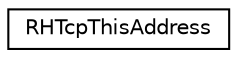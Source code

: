 digraph "Graphical Class Hierarchy"
{
 // LATEX_PDF_SIZE
  edge [fontname="Helvetica",fontsize="10",labelfontname="Helvetica",labelfontsize="10"];
  node [fontname="Helvetica",fontsize="10",shape=record];
  rankdir="LR";
  Node0 [label="RHTcpThisAddress",height=0.2,width=0.4,color="black", fillcolor="white", style="filled",URL="$struct_r_h_tcp_this_address.html",tooltip="RH_TCP message Notifies the server of thisAddress of this client."];
}
